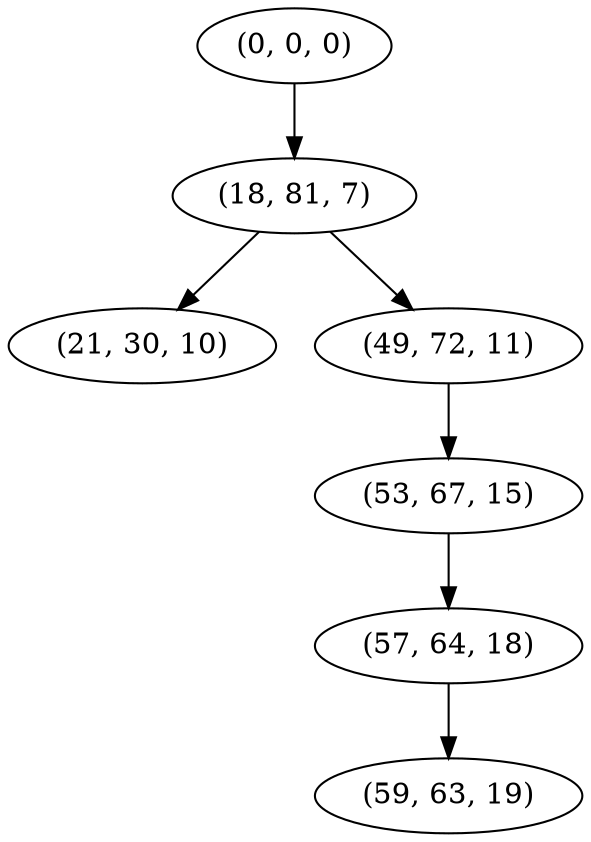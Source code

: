 digraph tree {
    "(0, 0, 0)";
    "(18, 81, 7)";
    "(21, 30, 10)";
    "(49, 72, 11)";
    "(53, 67, 15)";
    "(57, 64, 18)";
    "(59, 63, 19)";
    "(0, 0, 0)" -> "(18, 81, 7)";
    "(18, 81, 7)" -> "(21, 30, 10)";
    "(18, 81, 7)" -> "(49, 72, 11)";
    "(49, 72, 11)" -> "(53, 67, 15)";
    "(53, 67, 15)" -> "(57, 64, 18)";
    "(57, 64, 18)" -> "(59, 63, 19)";
}
